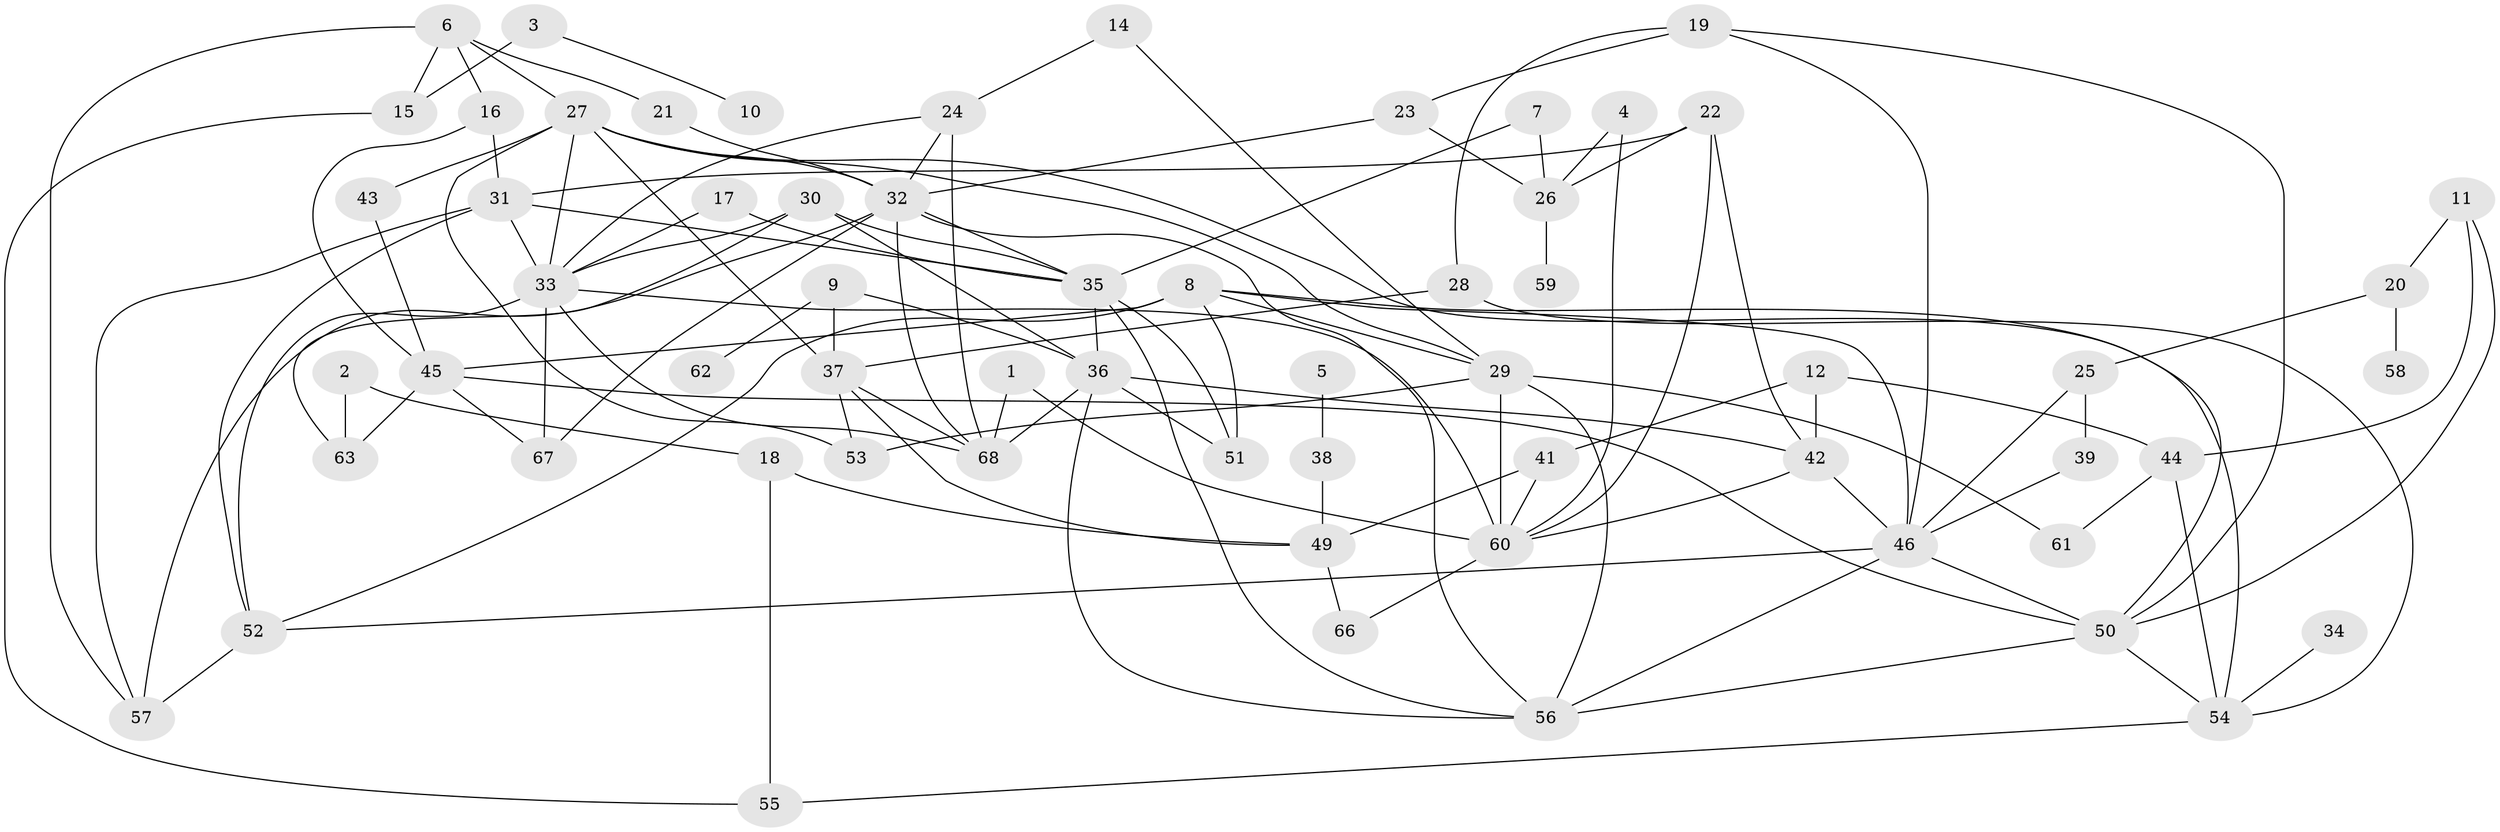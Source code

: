 // original degree distribution, {5: 0.08148148148148149, 3: 0.24444444444444444, 4: 0.15555555555555556, 2: 0.2740740740740741, 1: 0.13333333333333333, 6: 0.044444444444444446, 0: 0.044444444444444446, 7: 0.014814814814814815, 8: 0.007407407407407408}
// Generated by graph-tools (version 1.1) at 2025/00/03/09/25 03:00:42]
// undirected, 62 vertices, 121 edges
graph export_dot {
graph [start="1"]
  node [color=gray90,style=filled];
  1;
  2;
  3;
  4;
  5;
  6;
  7;
  8;
  9;
  10;
  11;
  12;
  14;
  15;
  16;
  17;
  18;
  19;
  20;
  21;
  22;
  23;
  24;
  25;
  26;
  27;
  28;
  29;
  30;
  31;
  32;
  33;
  34;
  35;
  36;
  37;
  38;
  39;
  41;
  42;
  43;
  44;
  45;
  46;
  49;
  50;
  51;
  52;
  53;
  54;
  55;
  56;
  57;
  58;
  59;
  60;
  61;
  62;
  63;
  66;
  67;
  68;
  1 -- 60 [weight=1.0];
  1 -- 68 [weight=1.0];
  2 -- 18 [weight=1.0];
  2 -- 63 [weight=1.0];
  3 -- 10 [weight=1.0];
  3 -- 15 [weight=2.0];
  4 -- 26 [weight=1.0];
  4 -- 60 [weight=1.0];
  5 -- 38 [weight=1.0];
  6 -- 15 [weight=1.0];
  6 -- 16 [weight=1.0];
  6 -- 21 [weight=1.0];
  6 -- 27 [weight=1.0];
  6 -- 57 [weight=1.0];
  7 -- 26 [weight=1.0];
  7 -- 35 [weight=1.0];
  8 -- 29 [weight=1.0];
  8 -- 45 [weight=2.0];
  8 -- 46 [weight=1.0];
  8 -- 51 [weight=1.0];
  8 -- 52 [weight=1.0];
  8 -- 54 [weight=1.0];
  9 -- 36 [weight=2.0];
  9 -- 37 [weight=1.0];
  9 -- 62 [weight=1.0];
  11 -- 20 [weight=1.0];
  11 -- 44 [weight=1.0];
  11 -- 50 [weight=1.0];
  12 -- 41 [weight=1.0];
  12 -- 42 [weight=1.0];
  12 -- 44 [weight=1.0];
  14 -- 24 [weight=1.0];
  14 -- 29 [weight=1.0];
  15 -- 55 [weight=1.0];
  16 -- 31 [weight=1.0];
  16 -- 45 [weight=1.0];
  17 -- 33 [weight=1.0];
  17 -- 35 [weight=1.0];
  18 -- 49 [weight=1.0];
  18 -- 55 [weight=1.0];
  19 -- 23 [weight=1.0];
  19 -- 28 [weight=1.0];
  19 -- 46 [weight=1.0];
  19 -- 50 [weight=1.0];
  20 -- 25 [weight=1.0];
  20 -- 58 [weight=1.0];
  21 -- 32 [weight=1.0];
  22 -- 26 [weight=1.0];
  22 -- 31 [weight=1.0];
  22 -- 42 [weight=1.0];
  22 -- 60 [weight=1.0];
  23 -- 26 [weight=1.0];
  23 -- 32 [weight=1.0];
  24 -- 32 [weight=1.0];
  24 -- 33 [weight=1.0];
  24 -- 68 [weight=1.0];
  25 -- 39 [weight=1.0];
  25 -- 46 [weight=1.0];
  26 -- 59 [weight=1.0];
  27 -- 29 [weight=1.0];
  27 -- 32 [weight=1.0];
  27 -- 33 [weight=1.0];
  27 -- 37 [weight=1.0];
  27 -- 43 [weight=1.0];
  27 -- 50 [weight=1.0];
  27 -- 53 [weight=1.0];
  28 -- 37 [weight=1.0];
  28 -- 54 [weight=1.0];
  29 -- 53 [weight=1.0];
  29 -- 56 [weight=1.0];
  29 -- 60 [weight=2.0];
  29 -- 61 [weight=1.0];
  30 -- 33 [weight=1.0];
  30 -- 35 [weight=1.0];
  30 -- 36 [weight=1.0];
  30 -- 63 [weight=1.0];
  31 -- 33 [weight=1.0];
  31 -- 35 [weight=1.0];
  31 -- 52 [weight=1.0];
  31 -- 57 [weight=1.0];
  32 -- 35 [weight=1.0];
  32 -- 56 [weight=1.0];
  32 -- 57 [weight=1.0];
  32 -- 67 [weight=1.0];
  32 -- 68 [weight=1.0];
  33 -- 52 [weight=1.0];
  33 -- 60 [weight=2.0];
  33 -- 67 [weight=1.0];
  33 -- 68 [weight=1.0];
  34 -- 54 [weight=1.0];
  35 -- 36 [weight=1.0];
  35 -- 51 [weight=1.0];
  35 -- 56 [weight=1.0];
  36 -- 42 [weight=1.0];
  36 -- 51 [weight=1.0];
  36 -- 56 [weight=1.0];
  36 -- 68 [weight=1.0];
  37 -- 49 [weight=1.0];
  37 -- 53 [weight=1.0];
  37 -- 68 [weight=1.0];
  38 -- 49 [weight=1.0];
  39 -- 46 [weight=1.0];
  41 -- 49 [weight=1.0];
  41 -- 60 [weight=1.0];
  42 -- 46 [weight=1.0];
  42 -- 60 [weight=1.0];
  43 -- 45 [weight=1.0];
  44 -- 54 [weight=1.0];
  44 -- 61 [weight=1.0];
  45 -- 50 [weight=1.0];
  45 -- 63 [weight=1.0];
  45 -- 67 [weight=1.0];
  46 -- 50 [weight=1.0];
  46 -- 52 [weight=1.0];
  46 -- 56 [weight=1.0];
  49 -- 66 [weight=1.0];
  50 -- 54 [weight=1.0];
  50 -- 56 [weight=1.0];
  52 -- 57 [weight=1.0];
  54 -- 55 [weight=1.0];
  60 -- 66 [weight=1.0];
}
